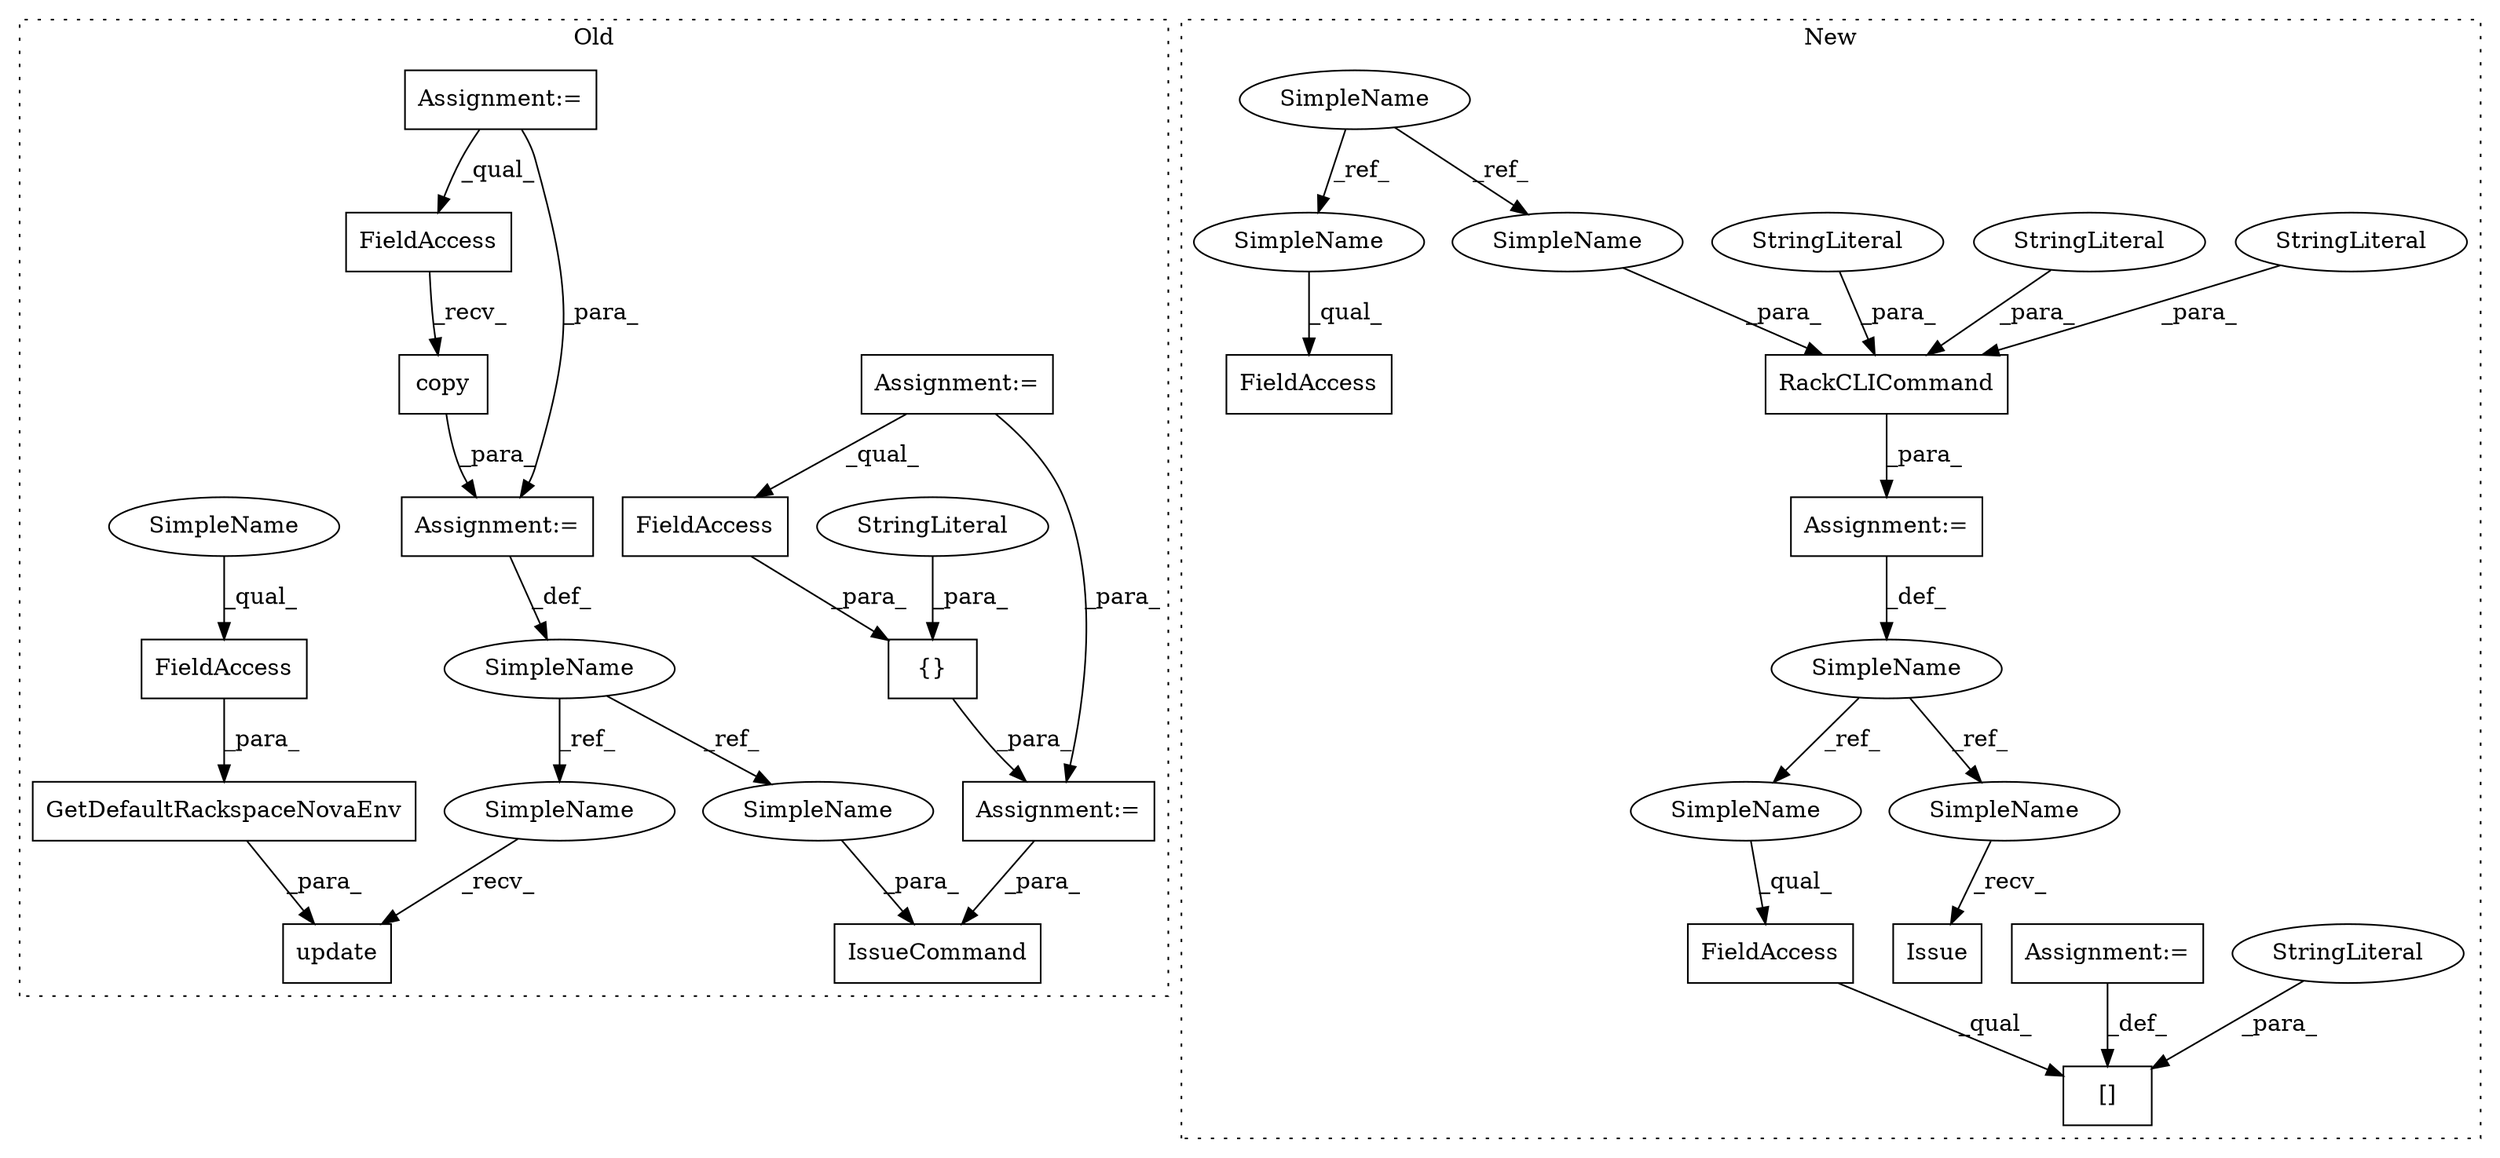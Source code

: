 digraph G {
subgraph cluster0 {
1 [label="IssueCommand" a="32" s="2737,2769" l="13,1" shape="box"];
5 [label="{}" a="4" s="2557,2681" l="1,1" shape="box"];
7 [label="SimpleName" a="42" s="2437" l="8" shape="ellipse"];
8 [label="update" a="32" s="2478,2527" l="7,1" shape="box"];
9 [label="GetDefaultRackspaceNovaEnv" a="32" s="2490,2526" l="27,1" shape="box"];
13 [label="StringLiteral" a="45" s="2590" l="16" shape="ellipse"];
16 [label="FieldAccess" a="22" s="2517" l="9" shape="box"];
17 [label="FieldAccess" a="22" s="2558" l="15" shape="box"];
18 [label="copy" a="32" s="2457" l="6" shape="box"];
19 [label="FieldAccess" a="22" s="2446" l="10" shape="box"];
21 [label="Assignment:=" a="7" s="2445" l="1" shape="box"];
22 [label="Assignment:=" a="7" s="2246" l="2" shape="box"];
23 [label="Assignment:=" a="7" s="2544" l="1" shape="box"];
25 [label="Assignment:=" a="7" s="2303" l="5" shape="box"];
32 [label="SimpleName" a="42" s="2517" l="4" shape="ellipse"];
33 [label="SimpleName" a="42" s="2469" l="8" shape="ellipse"];
34 [label="SimpleName" a="42" s="2761" l="8" shape="ellipse"];
label = "Old";
style="dotted";
}
subgraph cluster1 {
2 [label="RackCLICommand" a="32" s="4591,4644" l="15,1" shape="box"];
3 [label="Issue" a="32" s="4839" l="7" shape="box"];
4 [label="[]" a="2" s="4689,4705" l="10,1" shape="box"];
6 [label="FieldAccess" a="22" s="4689" l="9" shape="box"];
10 [label="SimpleName" a="42" s="4582" l="3" shape="ellipse"];
11 [label="StringLiteral" a="45" s="4699" l="6" shape="ellipse"];
12 [label="StringLiteral" a="45" s="4627" l="8" shape="ellipse"];
14 [label="StringLiteral" a="45" s="4611" l="15" shape="ellipse"];
15 [label="StringLiteral" a="45" s="4636" l="8" shape="ellipse"];
20 [label="Assignment:=" a="7" s="4706" l="1" shape="box"];
24 [label="Assignment:=" a="7" s="4585" l="1" shape="box"];
26 [label="SimpleName" a="42" s="4406" l="4" shape="ellipse"];
27 [label="FieldAccess" a="22" s="4772" l="10" shape="box"];
28 [label="SimpleName" a="42" s="4689" l="3" shape="ellipse"];
29 [label="SimpleName" a="42" s="4835" l="3" shape="ellipse"];
30 [label="SimpleName" a="42" s="4772" l="4" shape="ellipse"];
31 [label="SimpleName" a="42" s="4606" l="4" shape="ellipse"];
label = "New";
style="dotted";
}
2 -> 24 [label="_para_"];
5 -> 23 [label="_para_"];
6 -> 4 [label="_qual_"];
7 -> 33 [label="_ref_"];
7 -> 34 [label="_ref_"];
9 -> 8 [label="_para_"];
10 -> 29 [label="_ref_"];
10 -> 28 [label="_ref_"];
11 -> 4 [label="_para_"];
12 -> 2 [label="_para_"];
13 -> 5 [label="_para_"];
14 -> 2 [label="_para_"];
15 -> 2 [label="_para_"];
16 -> 9 [label="_para_"];
17 -> 5 [label="_para_"];
18 -> 21 [label="_para_"];
19 -> 18 [label="_recv_"];
20 -> 4 [label="_def_"];
21 -> 7 [label="_def_"];
22 -> 19 [label="_qual_"];
22 -> 21 [label="_para_"];
23 -> 1 [label="_para_"];
24 -> 10 [label="_def_"];
25 -> 17 [label="_qual_"];
25 -> 23 [label="_para_"];
26 -> 30 [label="_ref_"];
26 -> 31 [label="_ref_"];
28 -> 6 [label="_qual_"];
29 -> 3 [label="_recv_"];
30 -> 27 [label="_qual_"];
31 -> 2 [label="_para_"];
32 -> 16 [label="_qual_"];
33 -> 8 [label="_recv_"];
34 -> 1 [label="_para_"];
}